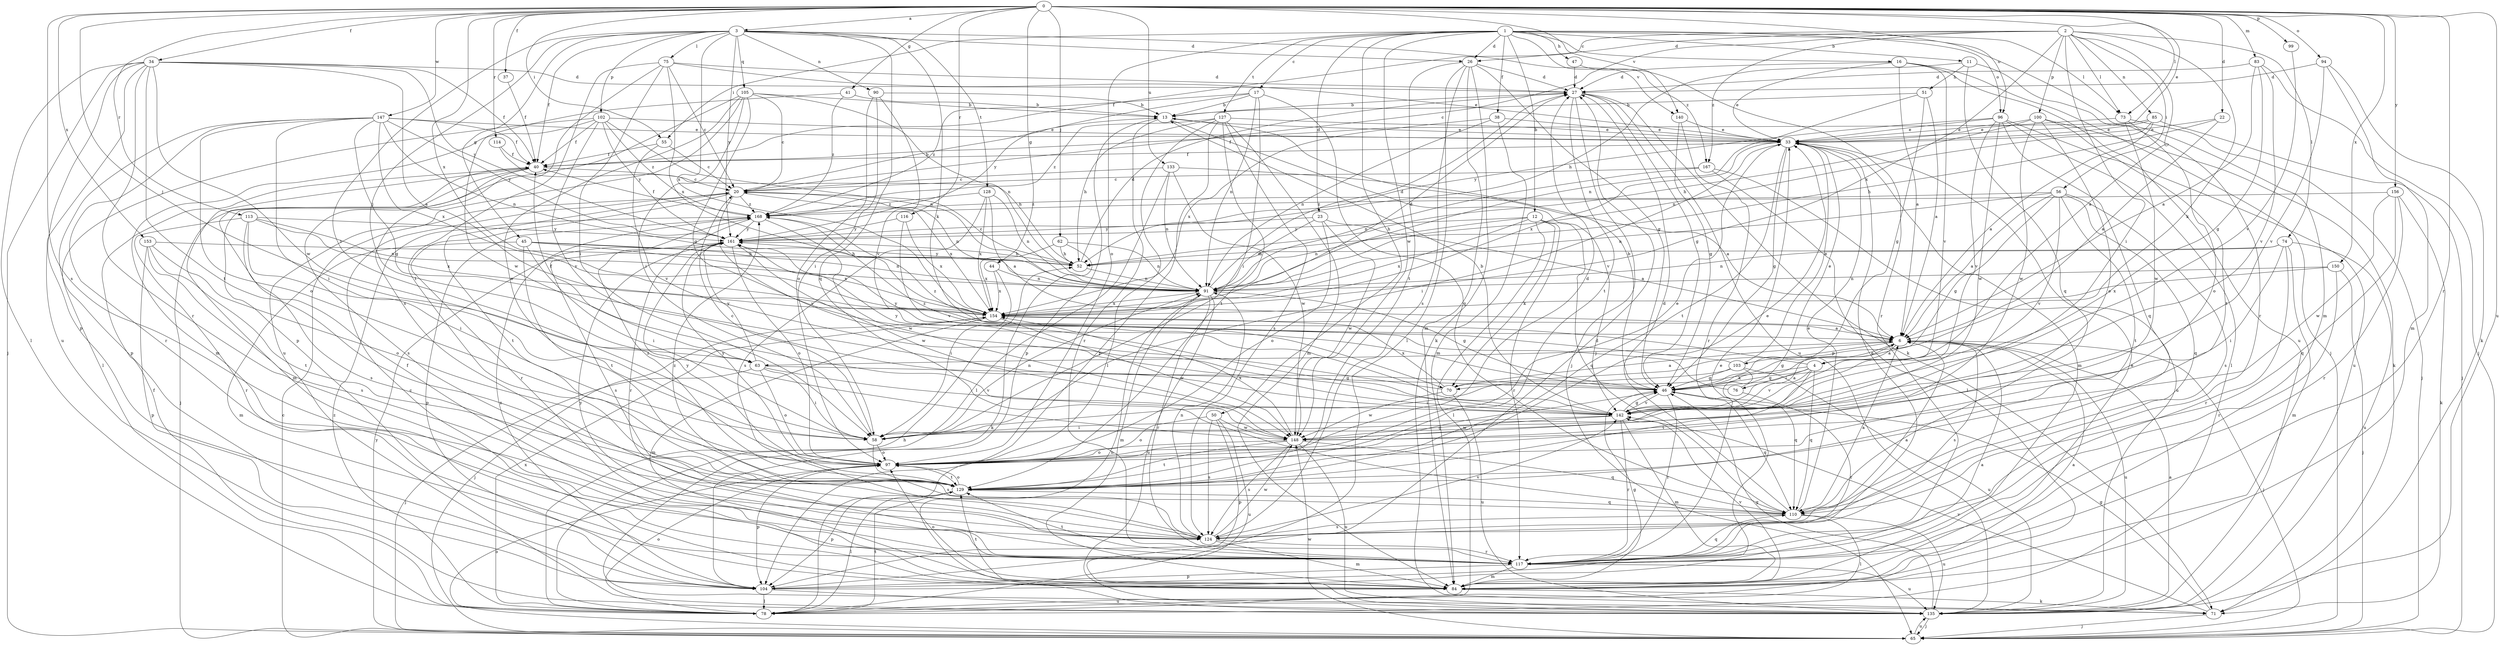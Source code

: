 strict digraph  {
0;
1;
2;
3;
4;
6;
11;
12;
13;
16;
17;
20;
22;
23;
26;
27;
33;
34;
37;
38;
40;
41;
44;
45;
46;
47;
50;
51;
52;
55;
56;
58;
62;
63;
65;
70;
71;
73;
74;
75;
76;
78;
83;
84;
85;
90;
91;
94;
96;
97;
99;
100;
102;
103;
104;
105;
110;
113;
114;
116;
117;
124;
127;
128;
129;
133;
135;
140;
142;
147;
148;
150;
153;
154;
156;
161;
167;
168;
0 -> 3  [label=a];
0 -> 22  [label=d];
0 -> 33  [label=e];
0 -> 34  [label=f];
0 -> 37  [label=f];
0 -> 41  [label=g];
0 -> 44  [label=g];
0 -> 55  [label=i];
0 -> 62  [label=j];
0 -> 63  [label=j];
0 -> 73  [label=l];
0 -> 83  [label=m];
0 -> 94  [label=o];
0 -> 96  [label=o];
0 -> 99  [label=p];
0 -> 113  [label=r];
0 -> 114  [label=r];
0 -> 116  [label=r];
0 -> 117  [label=r];
0 -> 124  [label=s];
0 -> 133  [label=u];
0 -> 135  [label=u];
0 -> 140  [label=v];
0 -> 147  [label=w];
0 -> 150  [label=x];
0 -> 153  [label=x];
0 -> 154  [label=x];
0 -> 156  [label=y];
1 -> 11  [label=b];
1 -> 12  [label=b];
1 -> 16  [label=c];
1 -> 17  [label=c];
1 -> 23  [label=d];
1 -> 26  [label=d];
1 -> 38  [label=f];
1 -> 47  [label=h];
1 -> 50  [label=h];
1 -> 55  [label=i];
1 -> 73  [label=l];
1 -> 84  [label=m];
1 -> 96  [label=o];
1 -> 97  [label=o];
1 -> 127  [label=t];
1 -> 148  [label=w];
1 -> 167  [label=z];
2 -> 4  [label=a];
2 -> 20  [label=c];
2 -> 26  [label=d];
2 -> 40  [label=f];
2 -> 56  [label=i];
2 -> 58  [label=i];
2 -> 70  [label=k];
2 -> 73  [label=l];
2 -> 74  [label=l];
2 -> 85  [label=n];
2 -> 100  [label=p];
2 -> 154  [label=x];
2 -> 167  [label=z];
3 -> 26  [label=d];
3 -> 40  [label=f];
3 -> 45  [label=g];
3 -> 58  [label=i];
3 -> 63  [label=j];
3 -> 70  [label=k];
3 -> 75  [label=l];
3 -> 90  [label=n];
3 -> 102  [label=p];
3 -> 105  [label=q];
3 -> 110  [label=q];
3 -> 128  [label=t];
3 -> 140  [label=v];
3 -> 154  [label=x];
3 -> 161  [label=y];
4 -> 46  [label=g];
4 -> 70  [label=k];
4 -> 76  [label=l];
4 -> 110  [label=q];
4 -> 129  [label=t];
4 -> 142  [label=v];
4 -> 168  [label=z];
6 -> 4  [label=a];
6 -> 46  [label=g];
6 -> 63  [label=j];
6 -> 65  [label=j];
6 -> 103  [label=p];
6 -> 124  [label=s];
6 -> 135  [label=u];
11 -> 51  [label=h];
11 -> 52  [label=h];
11 -> 110  [label=q];
11 -> 117  [label=r];
12 -> 70  [label=k];
12 -> 78  [label=l];
12 -> 91  [label=n];
12 -> 110  [label=q];
12 -> 117  [label=r];
12 -> 154  [label=x];
12 -> 161  [label=y];
13 -> 33  [label=e];
13 -> 104  [label=p];
13 -> 117  [label=r];
13 -> 142  [label=v];
16 -> 6  [label=a];
16 -> 27  [label=d];
16 -> 33  [label=e];
16 -> 65  [label=j];
16 -> 135  [label=u];
16 -> 142  [label=v];
17 -> 13  [label=b];
17 -> 58  [label=i];
17 -> 91  [label=n];
17 -> 110  [label=q];
17 -> 161  [label=y];
17 -> 168  [label=z];
20 -> 13  [label=b];
20 -> 91  [label=n];
20 -> 117  [label=r];
20 -> 129  [label=t];
20 -> 142  [label=v];
20 -> 154  [label=x];
20 -> 168  [label=z];
22 -> 6  [label=a];
22 -> 33  [label=e];
22 -> 52  [label=h];
23 -> 6  [label=a];
23 -> 91  [label=n];
23 -> 97  [label=o];
23 -> 148  [label=w];
23 -> 161  [label=y];
26 -> 27  [label=d];
26 -> 46  [label=g];
26 -> 71  [label=k];
26 -> 78  [label=l];
26 -> 84  [label=m];
26 -> 124  [label=s];
26 -> 129  [label=t];
27 -> 13  [label=b];
27 -> 46  [label=g];
27 -> 65  [label=j];
27 -> 71  [label=k];
27 -> 129  [label=t];
27 -> 135  [label=u];
33 -> 40  [label=f];
33 -> 46  [label=g];
33 -> 58  [label=i];
33 -> 84  [label=m];
33 -> 129  [label=t];
33 -> 154  [label=x];
34 -> 6  [label=a];
34 -> 27  [label=d];
34 -> 40  [label=f];
34 -> 65  [label=j];
34 -> 78  [label=l];
34 -> 104  [label=p];
34 -> 117  [label=r];
34 -> 129  [label=t];
34 -> 135  [label=u];
34 -> 148  [label=w];
34 -> 161  [label=y];
37 -> 40  [label=f];
38 -> 33  [label=e];
38 -> 84  [label=m];
38 -> 91  [label=n];
38 -> 154  [label=x];
40 -> 20  [label=c];
40 -> 65  [label=j];
40 -> 84  [label=m];
40 -> 124  [label=s];
41 -> 13  [label=b];
41 -> 148  [label=w];
41 -> 168  [label=z];
44 -> 58  [label=i];
44 -> 91  [label=n];
44 -> 154  [label=x];
45 -> 52  [label=h];
45 -> 58  [label=i];
45 -> 84  [label=m];
45 -> 91  [label=n];
45 -> 129  [label=t];
45 -> 154  [label=x];
46 -> 13  [label=b];
46 -> 110  [label=q];
46 -> 117  [label=r];
46 -> 142  [label=v];
47 -> 27  [label=d];
47 -> 117  [label=r];
50 -> 97  [label=o];
50 -> 104  [label=p];
50 -> 124  [label=s];
50 -> 135  [label=u];
50 -> 148  [label=w];
51 -> 6  [label=a];
51 -> 13  [label=b];
51 -> 46  [label=g];
51 -> 91  [label=n];
52 -> 20  [label=c];
52 -> 27  [label=d];
52 -> 91  [label=n];
52 -> 161  [label=y];
55 -> 20  [label=c];
55 -> 40  [label=f];
55 -> 142  [label=v];
56 -> 6  [label=a];
56 -> 46  [label=g];
56 -> 91  [label=n];
56 -> 110  [label=q];
56 -> 124  [label=s];
56 -> 129  [label=t];
56 -> 142  [label=v];
56 -> 168  [label=z];
58 -> 20  [label=c];
58 -> 91  [label=n];
58 -> 97  [label=o];
58 -> 124  [label=s];
62 -> 52  [label=h];
62 -> 71  [label=k];
62 -> 91  [label=n];
62 -> 154  [label=x];
63 -> 40  [label=f];
63 -> 46  [label=g];
63 -> 58  [label=i];
63 -> 65  [label=j];
63 -> 97  [label=o];
63 -> 142  [label=v];
63 -> 161  [label=y];
65 -> 20  [label=c];
65 -> 97  [label=o];
65 -> 135  [label=u];
65 -> 148  [label=w];
65 -> 161  [label=y];
70 -> 6  [label=a];
70 -> 135  [label=u];
70 -> 148  [label=w];
70 -> 154  [label=x];
70 -> 161  [label=y];
71 -> 46  [label=g];
71 -> 65  [label=j];
71 -> 142  [label=v];
73 -> 33  [label=e];
73 -> 65  [label=j];
73 -> 97  [label=o];
73 -> 148  [label=w];
74 -> 52  [label=h];
74 -> 58  [label=i];
74 -> 84  [label=m];
74 -> 91  [label=n];
74 -> 117  [label=r];
74 -> 135  [label=u];
75 -> 20  [label=c];
75 -> 27  [label=d];
75 -> 33  [label=e];
75 -> 58  [label=i];
75 -> 124  [label=s];
75 -> 129  [label=t];
75 -> 154  [label=x];
76 -> 33  [label=e];
76 -> 117  [label=r];
76 -> 168  [label=z];
78 -> 40  [label=f];
78 -> 52  [label=h];
78 -> 97  [label=o];
78 -> 129  [label=t];
78 -> 154  [label=x];
78 -> 168  [label=z];
83 -> 6  [label=a];
83 -> 27  [label=d];
83 -> 46  [label=g];
83 -> 65  [label=j];
83 -> 142  [label=v];
84 -> 6  [label=a];
84 -> 20  [label=c];
84 -> 33  [label=e];
84 -> 46  [label=g];
84 -> 71  [label=k];
84 -> 97  [label=o];
84 -> 129  [label=t];
84 -> 142  [label=v];
85 -> 6  [label=a];
85 -> 33  [label=e];
85 -> 40  [label=f];
85 -> 65  [label=j];
85 -> 91  [label=n];
90 -> 13  [label=b];
90 -> 58  [label=i];
90 -> 97  [label=o];
90 -> 142  [label=v];
91 -> 27  [label=d];
91 -> 46  [label=g];
91 -> 84  [label=m];
91 -> 117  [label=r];
91 -> 135  [label=u];
91 -> 154  [label=x];
94 -> 27  [label=d];
94 -> 71  [label=k];
94 -> 84  [label=m];
94 -> 142  [label=v];
96 -> 33  [label=e];
96 -> 78  [label=l];
96 -> 110  [label=q];
96 -> 135  [label=u];
96 -> 142  [label=v];
96 -> 148  [label=w];
96 -> 161  [label=y];
97 -> 27  [label=d];
97 -> 33  [label=e];
97 -> 46  [label=g];
97 -> 104  [label=p];
97 -> 129  [label=t];
97 -> 161  [label=y];
99 -> 142  [label=v];
100 -> 33  [label=e];
100 -> 52  [label=h];
100 -> 71  [label=k];
100 -> 97  [label=o];
100 -> 129  [label=t];
100 -> 148  [label=w];
102 -> 33  [label=e];
102 -> 40  [label=f];
102 -> 78  [label=l];
102 -> 84  [label=m];
102 -> 91  [label=n];
102 -> 142  [label=v];
102 -> 161  [label=y];
102 -> 168  [label=z];
103 -> 33  [label=e];
103 -> 46  [label=g];
103 -> 58  [label=i];
103 -> 110  [label=q];
103 -> 135  [label=u];
103 -> 161  [label=y];
104 -> 6  [label=a];
104 -> 27  [label=d];
104 -> 33  [label=e];
104 -> 78  [label=l];
104 -> 135  [label=u];
104 -> 168  [label=z];
105 -> 13  [label=b];
105 -> 20  [label=c];
105 -> 46  [label=g];
105 -> 58  [label=i];
105 -> 91  [label=n];
105 -> 97  [label=o];
105 -> 104  [label=p];
105 -> 135  [label=u];
110 -> 6  [label=a];
110 -> 27  [label=d];
110 -> 33  [label=e];
110 -> 78  [label=l];
110 -> 124  [label=s];
110 -> 135  [label=u];
110 -> 168  [label=z];
113 -> 58  [label=i];
113 -> 91  [label=n];
113 -> 117  [label=r];
113 -> 124  [label=s];
113 -> 154  [label=x];
113 -> 161  [label=y];
114 -> 40  [label=f];
114 -> 52  [label=h];
116 -> 142  [label=v];
116 -> 154  [label=x];
116 -> 161  [label=y];
117 -> 33  [label=e];
117 -> 40  [label=f];
117 -> 84  [label=m];
117 -> 104  [label=p];
117 -> 110  [label=q];
117 -> 129  [label=t];
117 -> 135  [label=u];
117 -> 161  [label=y];
124 -> 6  [label=a];
124 -> 84  [label=m];
124 -> 91  [label=n];
124 -> 117  [label=r];
124 -> 142  [label=v];
124 -> 148  [label=w];
127 -> 33  [label=e];
127 -> 52  [label=h];
127 -> 78  [label=l];
127 -> 84  [label=m];
127 -> 104  [label=p];
127 -> 124  [label=s];
127 -> 129  [label=t];
127 -> 168  [label=z];
128 -> 6  [label=a];
128 -> 91  [label=n];
128 -> 124  [label=s];
128 -> 154  [label=x];
128 -> 168  [label=z];
129 -> 33  [label=e];
129 -> 78  [label=l];
129 -> 97  [label=o];
129 -> 104  [label=p];
129 -> 110  [label=q];
129 -> 161  [label=y];
129 -> 168  [label=z];
133 -> 6  [label=a];
133 -> 20  [label=c];
133 -> 78  [label=l];
133 -> 91  [label=n];
133 -> 148  [label=w];
135 -> 6  [label=a];
135 -> 46  [label=g];
135 -> 65  [label=j];
135 -> 91  [label=n];
140 -> 33  [label=e];
140 -> 46  [label=g];
140 -> 117  [label=r];
142 -> 6  [label=a];
142 -> 13  [label=b];
142 -> 46  [label=g];
142 -> 58  [label=i];
142 -> 84  [label=m];
142 -> 117  [label=r];
142 -> 148  [label=w];
147 -> 33  [label=e];
147 -> 40  [label=f];
147 -> 46  [label=g];
147 -> 58  [label=i];
147 -> 91  [label=n];
147 -> 97  [label=o];
147 -> 104  [label=p];
147 -> 117  [label=r];
147 -> 154  [label=x];
147 -> 161  [label=y];
148 -> 97  [label=o];
148 -> 110  [label=q];
148 -> 124  [label=s];
148 -> 129  [label=t];
148 -> 135  [label=u];
148 -> 154  [label=x];
150 -> 65  [label=j];
150 -> 91  [label=n];
150 -> 117  [label=r];
150 -> 154  [label=x];
153 -> 52  [label=h];
153 -> 97  [label=o];
153 -> 104  [label=p];
153 -> 124  [label=s];
153 -> 129  [label=t];
154 -> 6  [label=a];
154 -> 27  [label=d];
154 -> 65  [label=j];
154 -> 84  [label=m];
154 -> 148  [label=w];
156 -> 71  [label=k];
156 -> 110  [label=q];
156 -> 117  [label=r];
156 -> 148  [label=w];
156 -> 168  [label=z];
161 -> 52  [label=h];
161 -> 97  [label=o];
161 -> 124  [label=s];
161 -> 148  [label=w];
167 -> 20  [label=c];
167 -> 78  [label=l];
167 -> 91  [label=n];
167 -> 135  [label=u];
168 -> 40  [label=f];
168 -> 104  [label=p];
168 -> 117  [label=r];
168 -> 148  [label=w];
168 -> 161  [label=y];
}
